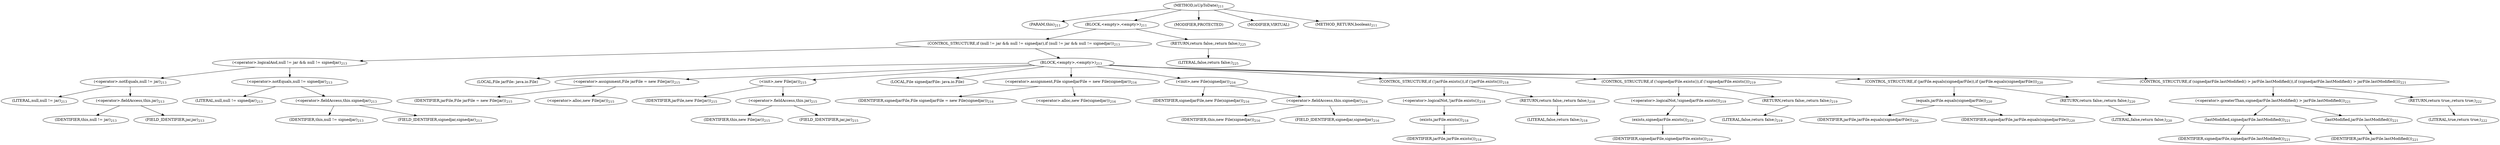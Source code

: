 digraph "isUpToDate" {  
"434" [label = <(METHOD,isUpToDate)<SUB>211</SUB>> ]
"435" [label = <(PARAM,this)<SUB>211</SUB>> ]
"436" [label = <(BLOCK,&lt;empty&gt;,&lt;empty&gt;)<SUB>211</SUB>> ]
"437" [label = <(CONTROL_STRUCTURE,if (null != jar &amp;&amp; null != signedjar),if (null != jar &amp;&amp; null != signedjar))<SUB>213</SUB>> ]
"438" [label = <(&lt;operator&gt;.logicalAnd,null != jar &amp;&amp; null != signedjar)<SUB>213</SUB>> ]
"439" [label = <(&lt;operator&gt;.notEquals,null != jar)<SUB>213</SUB>> ]
"440" [label = <(LITERAL,null,null != jar)<SUB>213</SUB>> ]
"441" [label = <(&lt;operator&gt;.fieldAccess,this.jar)<SUB>213</SUB>> ]
"442" [label = <(IDENTIFIER,this,null != jar)<SUB>213</SUB>> ]
"443" [label = <(FIELD_IDENTIFIER,jar,jar)<SUB>213</SUB>> ]
"444" [label = <(&lt;operator&gt;.notEquals,null != signedjar)<SUB>213</SUB>> ]
"445" [label = <(LITERAL,null,null != signedjar)<SUB>213</SUB>> ]
"446" [label = <(&lt;operator&gt;.fieldAccess,this.signedjar)<SUB>213</SUB>> ]
"447" [label = <(IDENTIFIER,this,null != signedjar)<SUB>213</SUB>> ]
"448" [label = <(FIELD_IDENTIFIER,signedjar,signedjar)<SUB>213</SUB>> ]
"449" [label = <(BLOCK,&lt;empty&gt;,&lt;empty&gt;)<SUB>213</SUB>> ]
"32" [label = <(LOCAL,File jarFile: java.io.File)> ]
"450" [label = <(&lt;operator&gt;.assignment,File jarFile = new File(jar))<SUB>215</SUB>> ]
"451" [label = <(IDENTIFIER,jarFile,File jarFile = new File(jar))<SUB>215</SUB>> ]
"452" [label = <(&lt;operator&gt;.alloc,new File(jar))<SUB>215</SUB>> ]
"453" [label = <(&lt;init&gt;,new File(jar))<SUB>215</SUB>> ]
"31" [label = <(IDENTIFIER,jarFile,new File(jar))<SUB>215</SUB>> ]
"454" [label = <(&lt;operator&gt;.fieldAccess,this.jar)<SUB>215</SUB>> ]
"455" [label = <(IDENTIFIER,this,new File(jar))<SUB>215</SUB>> ]
"456" [label = <(FIELD_IDENTIFIER,jar,jar)<SUB>215</SUB>> ]
"34" [label = <(LOCAL,File signedjarFile: java.io.File)> ]
"457" [label = <(&lt;operator&gt;.assignment,File signedjarFile = new File(signedjar))<SUB>216</SUB>> ]
"458" [label = <(IDENTIFIER,signedjarFile,File signedjarFile = new File(signedjar))<SUB>216</SUB>> ]
"459" [label = <(&lt;operator&gt;.alloc,new File(signedjar))<SUB>216</SUB>> ]
"460" [label = <(&lt;init&gt;,new File(signedjar))<SUB>216</SUB>> ]
"33" [label = <(IDENTIFIER,signedjarFile,new File(signedjar))<SUB>216</SUB>> ]
"461" [label = <(&lt;operator&gt;.fieldAccess,this.signedjar)<SUB>216</SUB>> ]
"462" [label = <(IDENTIFIER,this,new File(signedjar))<SUB>216</SUB>> ]
"463" [label = <(FIELD_IDENTIFIER,signedjar,signedjar)<SUB>216</SUB>> ]
"464" [label = <(CONTROL_STRUCTURE,if (!jarFile.exists()),if (!jarFile.exists()))<SUB>218</SUB>> ]
"465" [label = <(&lt;operator&gt;.logicalNot,!jarFile.exists())<SUB>218</SUB>> ]
"466" [label = <(exists,jarFile.exists())<SUB>218</SUB>> ]
"467" [label = <(IDENTIFIER,jarFile,jarFile.exists())<SUB>218</SUB>> ]
"468" [label = <(RETURN,return false;,return false;)<SUB>218</SUB>> ]
"469" [label = <(LITERAL,false,return false;)<SUB>218</SUB>> ]
"470" [label = <(CONTROL_STRUCTURE,if (!signedjarFile.exists()),if (!signedjarFile.exists()))<SUB>219</SUB>> ]
"471" [label = <(&lt;operator&gt;.logicalNot,!signedjarFile.exists())<SUB>219</SUB>> ]
"472" [label = <(exists,signedjarFile.exists())<SUB>219</SUB>> ]
"473" [label = <(IDENTIFIER,signedjarFile,signedjarFile.exists())<SUB>219</SUB>> ]
"474" [label = <(RETURN,return false;,return false;)<SUB>219</SUB>> ]
"475" [label = <(LITERAL,false,return false;)<SUB>219</SUB>> ]
"476" [label = <(CONTROL_STRUCTURE,if (jarFile.equals(signedjarFile)),if (jarFile.equals(signedjarFile)))<SUB>220</SUB>> ]
"477" [label = <(equals,jarFile.equals(signedjarFile))<SUB>220</SUB>> ]
"478" [label = <(IDENTIFIER,jarFile,jarFile.equals(signedjarFile))<SUB>220</SUB>> ]
"479" [label = <(IDENTIFIER,signedjarFile,jarFile.equals(signedjarFile))<SUB>220</SUB>> ]
"480" [label = <(RETURN,return false;,return false;)<SUB>220</SUB>> ]
"481" [label = <(LITERAL,false,return false;)<SUB>220</SUB>> ]
"482" [label = <(CONTROL_STRUCTURE,if (signedjarFile.lastModified() &gt; jarFile.lastModified()),if (signedjarFile.lastModified() &gt; jarFile.lastModified()))<SUB>221</SUB>> ]
"483" [label = <(&lt;operator&gt;.greaterThan,signedjarFile.lastModified() &gt; jarFile.lastModified())<SUB>221</SUB>> ]
"484" [label = <(lastModified,signedjarFile.lastModified())<SUB>221</SUB>> ]
"485" [label = <(IDENTIFIER,signedjarFile,signedjarFile.lastModified())<SUB>221</SUB>> ]
"486" [label = <(lastModified,jarFile.lastModified())<SUB>221</SUB>> ]
"487" [label = <(IDENTIFIER,jarFile,jarFile.lastModified())<SUB>221</SUB>> ]
"488" [label = <(RETURN,return true;,return true;)<SUB>222</SUB>> ]
"489" [label = <(LITERAL,true,return true;)<SUB>222</SUB>> ]
"490" [label = <(RETURN,return false;,return false;)<SUB>225</SUB>> ]
"491" [label = <(LITERAL,false,return false;)<SUB>225</SUB>> ]
"492" [label = <(MODIFIER,PROTECTED)> ]
"493" [label = <(MODIFIER,VIRTUAL)> ]
"494" [label = <(METHOD_RETURN,boolean)<SUB>211</SUB>> ]
  "434" -> "435" 
  "434" -> "436" 
  "434" -> "492" 
  "434" -> "493" 
  "434" -> "494" 
  "436" -> "437" 
  "436" -> "490" 
  "437" -> "438" 
  "437" -> "449" 
  "438" -> "439" 
  "438" -> "444" 
  "439" -> "440" 
  "439" -> "441" 
  "441" -> "442" 
  "441" -> "443" 
  "444" -> "445" 
  "444" -> "446" 
  "446" -> "447" 
  "446" -> "448" 
  "449" -> "32" 
  "449" -> "450" 
  "449" -> "453" 
  "449" -> "34" 
  "449" -> "457" 
  "449" -> "460" 
  "449" -> "464" 
  "449" -> "470" 
  "449" -> "476" 
  "449" -> "482" 
  "450" -> "451" 
  "450" -> "452" 
  "453" -> "31" 
  "453" -> "454" 
  "454" -> "455" 
  "454" -> "456" 
  "457" -> "458" 
  "457" -> "459" 
  "460" -> "33" 
  "460" -> "461" 
  "461" -> "462" 
  "461" -> "463" 
  "464" -> "465" 
  "464" -> "468" 
  "465" -> "466" 
  "466" -> "467" 
  "468" -> "469" 
  "470" -> "471" 
  "470" -> "474" 
  "471" -> "472" 
  "472" -> "473" 
  "474" -> "475" 
  "476" -> "477" 
  "476" -> "480" 
  "477" -> "478" 
  "477" -> "479" 
  "480" -> "481" 
  "482" -> "483" 
  "482" -> "488" 
  "483" -> "484" 
  "483" -> "486" 
  "484" -> "485" 
  "486" -> "487" 
  "488" -> "489" 
  "490" -> "491" 
}
